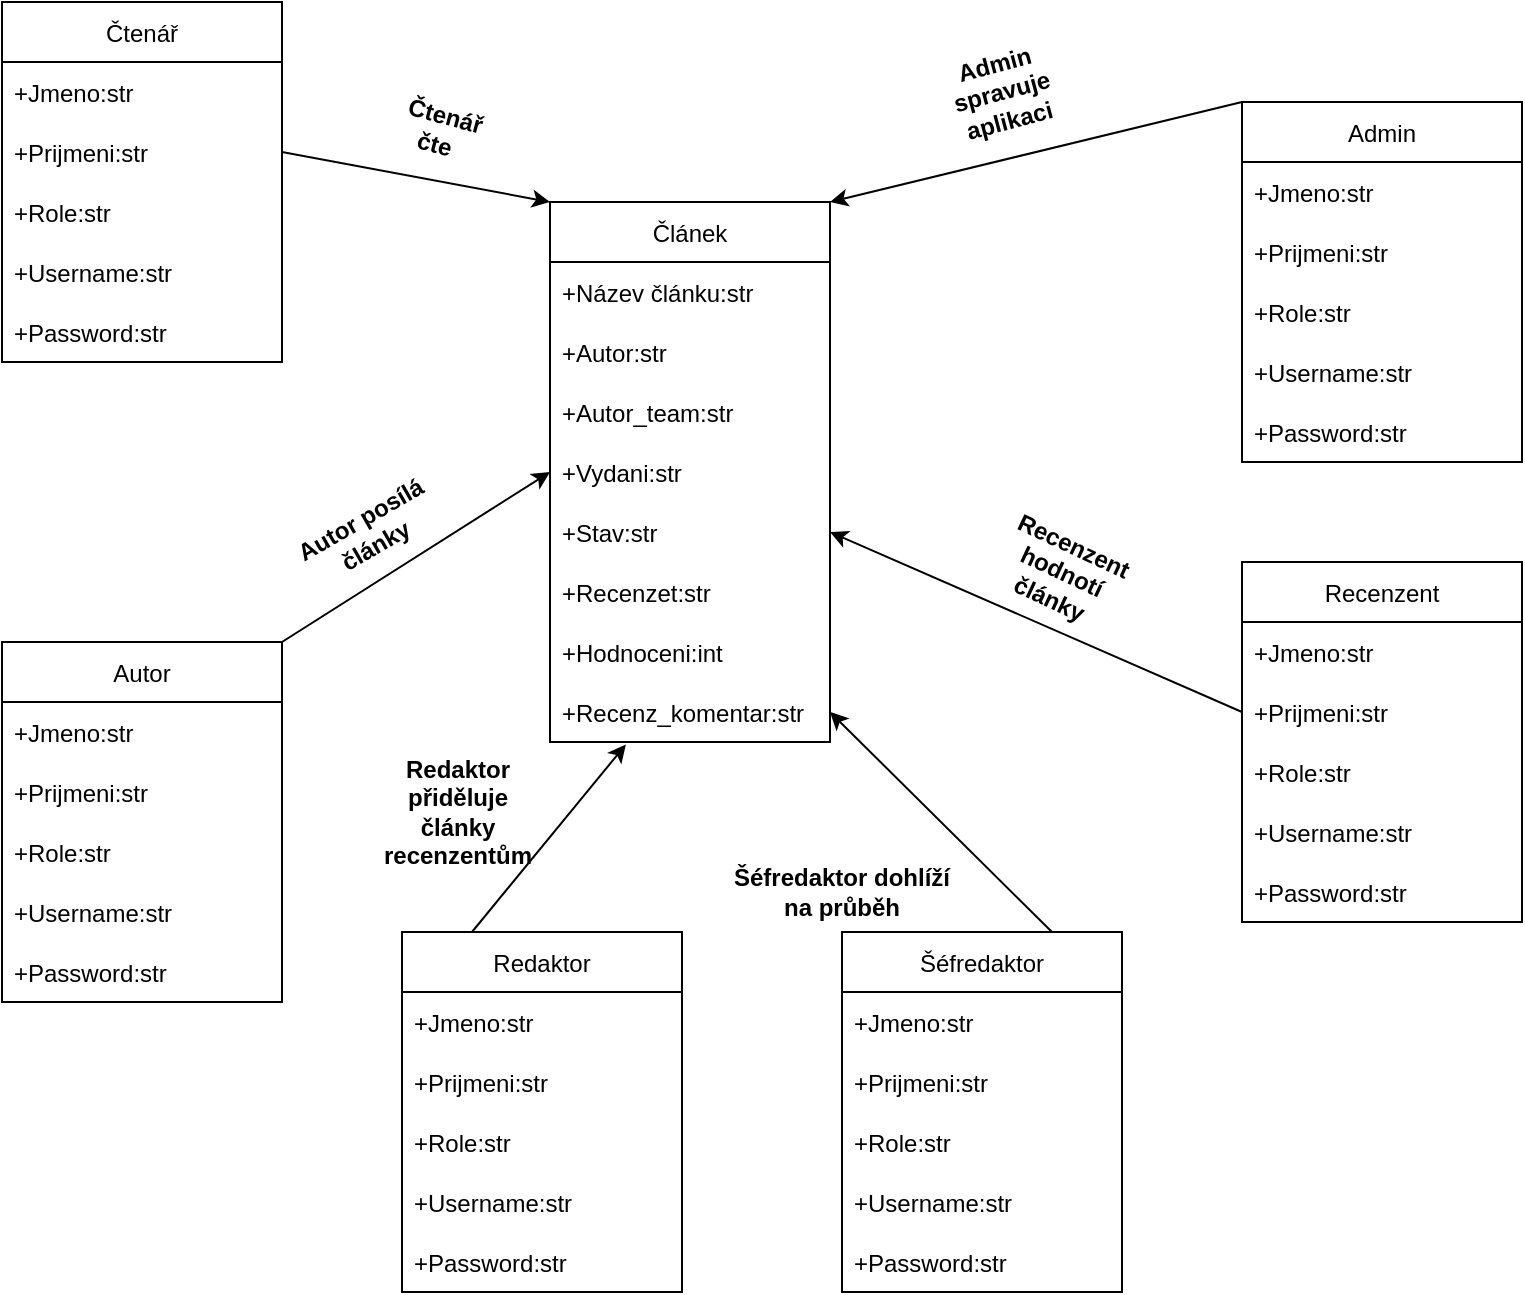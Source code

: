 <mxfile version="20.4.2" type="device"><diagram id="V0s9yAcGGpxQ9MRDgGzP" name="Stránka-1"><mxGraphModel dx="1021" dy="567" grid="1" gridSize="10" guides="1" tooltips="1" connect="1" arrows="1" fold="1" page="1" pageScale="1" pageWidth="827" pageHeight="1169" math="0" shadow="0"><root><mxCell id="0"/><mxCell id="1" parent="0"/><mxCell id="n3gCZiVAc4pJuo4W03yW-1" value="Článek" style="swimlane;fontStyle=0;childLayout=stackLayout;horizontal=1;startSize=30;horizontalStack=0;resizeParent=1;resizeParentMax=0;resizeLast=0;collapsible=1;marginBottom=0;" vertex="1" parent="1"><mxGeometry x="274" y="130" width="140" height="270" as="geometry"><mxRectangle x="274" y="130" width="60" height="30" as="alternateBounds"/></mxGeometry></mxCell><mxCell id="n3gCZiVAc4pJuo4W03yW-2" value="+Název článku:str" style="text;strokeColor=none;fillColor=none;align=left;verticalAlign=middle;spacingLeft=4;spacingRight=4;overflow=hidden;points=[[0,0.5],[1,0.5]];portConstraint=eastwest;rotatable=0;" vertex="1" parent="n3gCZiVAc4pJuo4W03yW-1"><mxGeometry y="30" width="140" height="30" as="geometry"/></mxCell><mxCell id="n3gCZiVAc4pJuo4W03yW-3" value="+Autor:str" style="text;strokeColor=none;fillColor=none;align=left;verticalAlign=middle;spacingLeft=4;spacingRight=4;overflow=hidden;points=[[0,0.5],[1,0.5]];portConstraint=eastwest;rotatable=0;" vertex="1" parent="n3gCZiVAc4pJuo4W03yW-1"><mxGeometry y="60" width="140" height="30" as="geometry"/></mxCell><mxCell id="n3gCZiVAc4pJuo4W03yW-4" value="+Autor_team:str" style="text;strokeColor=none;fillColor=none;align=left;verticalAlign=middle;spacingLeft=4;spacingRight=4;overflow=hidden;points=[[0,0.5],[1,0.5]];portConstraint=eastwest;rotatable=0;" vertex="1" parent="n3gCZiVAc4pJuo4W03yW-1"><mxGeometry y="90" width="140" height="30" as="geometry"/></mxCell><mxCell id="n3gCZiVAc4pJuo4W03yW-5" value="+Vydani:str" style="text;strokeColor=none;fillColor=none;align=left;verticalAlign=middle;spacingLeft=4;spacingRight=4;overflow=hidden;points=[[0,0.5],[1,0.5]];portConstraint=eastwest;rotatable=0;" vertex="1" parent="n3gCZiVAc4pJuo4W03yW-1"><mxGeometry y="120" width="140" height="30" as="geometry"/></mxCell><mxCell id="n3gCZiVAc4pJuo4W03yW-6" value="+Stav:str" style="text;strokeColor=none;fillColor=none;align=left;verticalAlign=middle;spacingLeft=4;spacingRight=4;overflow=hidden;points=[[0,0.5],[1,0.5]];portConstraint=eastwest;rotatable=0;" vertex="1" parent="n3gCZiVAc4pJuo4W03yW-1"><mxGeometry y="150" width="140" height="30" as="geometry"/></mxCell><mxCell id="n3gCZiVAc4pJuo4W03yW-7" value="+Recenzet:str" style="text;strokeColor=none;fillColor=none;align=left;verticalAlign=middle;spacingLeft=4;spacingRight=4;overflow=hidden;points=[[0,0.5],[1,0.5]];portConstraint=eastwest;rotatable=0;" vertex="1" parent="n3gCZiVAc4pJuo4W03yW-1"><mxGeometry y="180" width="140" height="30" as="geometry"/></mxCell><mxCell id="n3gCZiVAc4pJuo4W03yW-8" value="+Hodnoceni:int" style="text;strokeColor=none;fillColor=none;align=left;verticalAlign=middle;spacingLeft=4;spacingRight=4;overflow=hidden;points=[[0,0.5],[1,0.5]];portConstraint=eastwest;rotatable=0;" vertex="1" parent="n3gCZiVAc4pJuo4W03yW-1"><mxGeometry y="210" width="140" height="30" as="geometry"/></mxCell><mxCell id="n3gCZiVAc4pJuo4W03yW-9" value="+Recenz_komentar:str" style="text;strokeColor=none;fillColor=none;align=left;verticalAlign=middle;spacingLeft=4;spacingRight=4;overflow=hidden;points=[[0,0.5],[1,0.5]];portConstraint=eastwest;rotatable=0;" vertex="1" parent="n3gCZiVAc4pJuo4W03yW-1"><mxGeometry y="240" width="140" height="30" as="geometry"/></mxCell><mxCell id="n3gCZiVAc4pJuo4W03yW-10" value="Čtenář" style="swimlane;fontStyle=0;childLayout=stackLayout;horizontal=1;startSize=30;horizontalStack=0;resizeParent=1;resizeParentMax=0;resizeLast=0;collapsible=1;marginBottom=0;" vertex="1" parent="1"><mxGeometry y="30" width="140" height="180" as="geometry"/></mxCell><mxCell id="n3gCZiVAc4pJuo4W03yW-11" value="+Jmeno:str" style="text;strokeColor=none;fillColor=none;align=left;verticalAlign=middle;spacingLeft=4;spacingRight=4;overflow=hidden;points=[[0,0.5],[1,0.5]];portConstraint=eastwest;rotatable=0;" vertex="1" parent="n3gCZiVAc4pJuo4W03yW-10"><mxGeometry y="30" width="140" height="30" as="geometry"/></mxCell><mxCell id="n3gCZiVAc4pJuo4W03yW-12" value="+Prijmeni:str" style="text;strokeColor=none;fillColor=none;align=left;verticalAlign=middle;spacingLeft=4;spacingRight=4;overflow=hidden;points=[[0,0.5],[1,0.5]];portConstraint=eastwest;rotatable=0;" vertex="1" parent="n3gCZiVAc4pJuo4W03yW-10"><mxGeometry y="60" width="140" height="30" as="geometry"/></mxCell><mxCell id="n3gCZiVAc4pJuo4W03yW-13" value="+Role:str" style="text;strokeColor=none;fillColor=none;align=left;verticalAlign=middle;spacingLeft=4;spacingRight=4;overflow=hidden;points=[[0,0.5],[1,0.5]];portConstraint=eastwest;rotatable=0;" vertex="1" parent="n3gCZiVAc4pJuo4W03yW-10"><mxGeometry y="90" width="140" height="30" as="geometry"/></mxCell><mxCell id="n3gCZiVAc4pJuo4W03yW-14" value="+Username:str" style="text;strokeColor=none;fillColor=none;align=left;verticalAlign=middle;spacingLeft=4;spacingRight=4;overflow=hidden;points=[[0,0.5],[1,0.5]];portConstraint=eastwest;rotatable=0;" vertex="1" parent="n3gCZiVAc4pJuo4W03yW-10"><mxGeometry y="120" width="140" height="30" as="geometry"/></mxCell><mxCell id="n3gCZiVAc4pJuo4W03yW-15" value="+Password:str" style="text;strokeColor=none;fillColor=none;align=left;verticalAlign=middle;spacingLeft=4;spacingRight=4;overflow=hidden;points=[[0,0.5],[1,0.5]];portConstraint=eastwest;rotatable=0;" vertex="1" parent="n3gCZiVAc4pJuo4W03yW-10"><mxGeometry y="150" width="140" height="30" as="geometry"/></mxCell><mxCell id="n3gCZiVAc4pJuo4W03yW-16" value="Autor" style="swimlane;fontStyle=0;childLayout=stackLayout;horizontal=1;startSize=30;horizontalStack=0;resizeParent=1;resizeParentMax=0;resizeLast=0;collapsible=1;marginBottom=0;" vertex="1" parent="1"><mxGeometry y="350" width="140" height="180" as="geometry"/></mxCell><mxCell id="n3gCZiVAc4pJuo4W03yW-17" value="+Jmeno:str" style="text;strokeColor=none;fillColor=none;align=left;verticalAlign=middle;spacingLeft=4;spacingRight=4;overflow=hidden;points=[[0,0.5],[1,0.5]];portConstraint=eastwest;rotatable=0;" vertex="1" parent="n3gCZiVAc4pJuo4W03yW-16"><mxGeometry y="30" width="140" height="30" as="geometry"/></mxCell><mxCell id="n3gCZiVAc4pJuo4W03yW-18" value="+Prijmeni:str" style="text;strokeColor=none;fillColor=none;align=left;verticalAlign=middle;spacingLeft=4;spacingRight=4;overflow=hidden;points=[[0,0.5],[1,0.5]];portConstraint=eastwest;rotatable=0;" vertex="1" parent="n3gCZiVAc4pJuo4W03yW-16"><mxGeometry y="60" width="140" height="30" as="geometry"/></mxCell><mxCell id="n3gCZiVAc4pJuo4W03yW-19" value="+Role:str" style="text;strokeColor=none;fillColor=none;align=left;verticalAlign=middle;spacingLeft=4;spacingRight=4;overflow=hidden;points=[[0,0.5],[1,0.5]];portConstraint=eastwest;rotatable=0;" vertex="1" parent="n3gCZiVAc4pJuo4W03yW-16"><mxGeometry y="90" width="140" height="30" as="geometry"/></mxCell><mxCell id="n3gCZiVAc4pJuo4W03yW-20" value="+Username:str" style="text;strokeColor=none;fillColor=none;align=left;verticalAlign=middle;spacingLeft=4;spacingRight=4;overflow=hidden;points=[[0,0.5],[1,0.5]];portConstraint=eastwest;rotatable=0;" vertex="1" parent="n3gCZiVAc4pJuo4W03yW-16"><mxGeometry y="120" width="140" height="30" as="geometry"/></mxCell><mxCell id="n3gCZiVAc4pJuo4W03yW-21" value="+Password:str" style="text;strokeColor=none;fillColor=none;align=left;verticalAlign=middle;spacingLeft=4;spacingRight=4;overflow=hidden;points=[[0,0.5],[1,0.5]];portConstraint=eastwest;rotatable=0;" vertex="1" parent="n3gCZiVAc4pJuo4W03yW-16"><mxGeometry y="150" width="140" height="30" as="geometry"/></mxCell><mxCell id="n3gCZiVAc4pJuo4W03yW-22" value="Redaktor" style="swimlane;fontStyle=0;childLayout=stackLayout;horizontal=1;startSize=30;horizontalStack=0;resizeParent=1;resizeParentMax=0;resizeLast=0;collapsible=1;marginBottom=0;" vertex="1" parent="1"><mxGeometry x="200" y="495" width="140" height="180" as="geometry"/></mxCell><mxCell id="n3gCZiVAc4pJuo4W03yW-23" value="+Jmeno:str" style="text;strokeColor=none;fillColor=none;align=left;verticalAlign=middle;spacingLeft=4;spacingRight=4;overflow=hidden;points=[[0,0.5],[1,0.5]];portConstraint=eastwest;rotatable=0;" vertex="1" parent="n3gCZiVAc4pJuo4W03yW-22"><mxGeometry y="30" width="140" height="30" as="geometry"/></mxCell><mxCell id="n3gCZiVAc4pJuo4W03yW-24" value="+Prijmeni:str" style="text;strokeColor=none;fillColor=none;align=left;verticalAlign=middle;spacingLeft=4;spacingRight=4;overflow=hidden;points=[[0,0.5],[1,0.5]];portConstraint=eastwest;rotatable=0;" vertex="1" parent="n3gCZiVAc4pJuo4W03yW-22"><mxGeometry y="60" width="140" height="30" as="geometry"/></mxCell><mxCell id="n3gCZiVAc4pJuo4W03yW-25" value="+Role:str" style="text;strokeColor=none;fillColor=none;align=left;verticalAlign=middle;spacingLeft=4;spacingRight=4;overflow=hidden;points=[[0,0.5],[1,0.5]];portConstraint=eastwest;rotatable=0;" vertex="1" parent="n3gCZiVAc4pJuo4W03yW-22"><mxGeometry y="90" width="140" height="30" as="geometry"/></mxCell><mxCell id="n3gCZiVAc4pJuo4W03yW-26" value="+Username:str" style="text;strokeColor=none;fillColor=none;align=left;verticalAlign=middle;spacingLeft=4;spacingRight=4;overflow=hidden;points=[[0,0.5],[1,0.5]];portConstraint=eastwest;rotatable=0;" vertex="1" parent="n3gCZiVAc4pJuo4W03yW-22"><mxGeometry y="120" width="140" height="30" as="geometry"/></mxCell><mxCell id="n3gCZiVAc4pJuo4W03yW-27" value="+Password:str" style="text;strokeColor=none;fillColor=none;align=left;verticalAlign=middle;spacingLeft=4;spacingRight=4;overflow=hidden;points=[[0,0.5],[1,0.5]];portConstraint=eastwest;rotatable=0;" vertex="1" parent="n3gCZiVAc4pJuo4W03yW-22"><mxGeometry y="150" width="140" height="30" as="geometry"/></mxCell><mxCell id="n3gCZiVAc4pJuo4W03yW-28" value="Šéfredaktor" style="swimlane;fontStyle=0;childLayout=stackLayout;horizontal=1;startSize=30;horizontalStack=0;resizeParent=1;resizeParentMax=0;resizeLast=0;collapsible=1;marginBottom=0;" vertex="1" parent="1"><mxGeometry x="420" y="495" width="140" height="180" as="geometry"/></mxCell><mxCell id="n3gCZiVAc4pJuo4W03yW-29" value="+Jmeno:str" style="text;strokeColor=none;fillColor=none;align=left;verticalAlign=middle;spacingLeft=4;spacingRight=4;overflow=hidden;points=[[0,0.5],[1,0.5]];portConstraint=eastwest;rotatable=0;" vertex="1" parent="n3gCZiVAc4pJuo4W03yW-28"><mxGeometry y="30" width="140" height="30" as="geometry"/></mxCell><mxCell id="n3gCZiVAc4pJuo4W03yW-30" value="+Prijmeni:str" style="text;strokeColor=none;fillColor=none;align=left;verticalAlign=middle;spacingLeft=4;spacingRight=4;overflow=hidden;points=[[0,0.5],[1,0.5]];portConstraint=eastwest;rotatable=0;" vertex="1" parent="n3gCZiVAc4pJuo4W03yW-28"><mxGeometry y="60" width="140" height="30" as="geometry"/></mxCell><mxCell id="n3gCZiVAc4pJuo4W03yW-31" value="+Role:str" style="text;strokeColor=none;fillColor=none;align=left;verticalAlign=middle;spacingLeft=4;spacingRight=4;overflow=hidden;points=[[0,0.5],[1,0.5]];portConstraint=eastwest;rotatable=0;" vertex="1" parent="n3gCZiVAc4pJuo4W03yW-28"><mxGeometry y="90" width="140" height="30" as="geometry"/></mxCell><mxCell id="n3gCZiVAc4pJuo4W03yW-32" value="+Username:str" style="text;strokeColor=none;fillColor=none;align=left;verticalAlign=middle;spacingLeft=4;spacingRight=4;overflow=hidden;points=[[0,0.5],[1,0.5]];portConstraint=eastwest;rotatable=0;" vertex="1" parent="n3gCZiVAc4pJuo4W03yW-28"><mxGeometry y="120" width="140" height="30" as="geometry"/></mxCell><mxCell id="n3gCZiVAc4pJuo4W03yW-33" value="+Password:str" style="text;strokeColor=none;fillColor=none;align=left;verticalAlign=middle;spacingLeft=4;spacingRight=4;overflow=hidden;points=[[0,0.5],[1,0.5]];portConstraint=eastwest;rotatable=0;" vertex="1" parent="n3gCZiVAc4pJuo4W03yW-28"><mxGeometry y="150" width="140" height="30" as="geometry"/></mxCell><mxCell id="n3gCZiVAc4pJuo4W03yW-34" value="Recenzent" style="swimlane;fontStyle=0;childLayout=stackLayout;horizontal=1;startSize=30;horizontalStack=0;resizeParent=1;resizeParentMax=0;resizeLast=0;collapsible=1;marginBottom=0;" vertex="1" parent="1"><mxGeometry x="620" y="310" width="140" height="180" as="geometry"/></mxCell><mxCell id="n3gCZiVAc4pJuo4W03yW-35" value="+Jmeno:str" style="text;strokeColor=none;fillColor=none;align=left;verticalAlign=middle;spacingLeft=4;spacingRight=4;overflow=hidden;points=[[0,0.5],[1,0.5]];portConstraint=eastwest;rotatable=0;" vertex="1" parent="n3gCZiVAc4pJuo4W03yW-34"><mxGeometry y="30" width="140" height="30" as="geometry"/></mxCell><mxCell id="n3gCZiVAc4pJuo4W03yW-36" value="+Prijmeni:str" style="text;strokeColor=none;fillColor=none;align=left;verticalAlign=middle;spacingLeft=4;spacingRight=4;overflow=hidden;points=[[0,0.5],[1,0.5]];portConstraint=eastwest;rotatable=0;" vertex="1" parent="n3gCZiVAc4pJuo4W03yW-34"><mxGeometry y="60" width="140" height="30" as="geometry"/></mxCell><mxCell id="n3gCZiVAc4pJuo4W03yW-37" value="+Role:str" style="text;strokeColor=none;fillColor=none;align=left;verticalAlign=middle;spacingLeft=4;spacingRight=4;overflow=hidden;points=[[0,0.5],[1,0.5]];portConstraint=eastwest;rotatable=0;" vertex="1" parent="n3gCZiVAc4pJuo4W03yW-34"><mxGeometry y="90" width="140" height="30" as="geometry"/></mxCell><mxCell id="n3gCZiVAc4pJuo4W03yW-38" value="+Username:str" style="text;strokeColor=none;fillColor=none;align=left;verticalAlign=middle;spacingLeft=4;spacingRight=4;overflow=hidden;points=[[0,0.5],[1,0.5]];portConstraint=eastwest;rotatable=0;" vertex="1" parent="n3gCZiVAc4pJuo4W03yW-34"><mxGeometry y="120" width="140" height="30" as="geometry"/></mxCell><mxCell id="n3gCZiVAc4pJuo4W03yW-39" value="+Password:str" style="text;strokeColor=none;fillColor=none;align=left;verticalAlign=middle;spacingLeft=4;spacingRight=4;overflow=hidden;points=[[0,0.5],[1,0.5]];portConstraint=eastwest;rotatable=0;" vertex="1" parent="n3gCZiVAc4pJuo4W03yW-34"><mxGeometry y="150" width="140" height="30" as="geometry"/></mxCell><mxCell id="n3gCZiVAc4pJuo4W03yW-40" value="Admin" style="swimlane;fontStyle=0;childLayout=stackLayout;horizontal=1;startSize=30;horizontalStack=0;resizeParent=1;resizeParentMax=0;resizeLast=0;collapsible=1;marginBottom=0;" vertex="1" parent="1"><mxGeometry x="620" y="80" width="140" height="180" as="geometry"/></mxCell><mxCell id="n3gCZiVAc4pJuo4W03yW-41" value="+Jmeno:str" style="text;strokeColor=none;fillColor=none;align=left;verticalAlign=middle;spacingLeft=4;spacingRight=4;overflow=hidden;points=[[0,0.5],[1,0.5]];portConstraint=eastwest;rotatable=0;" vertex="1" parent="n3gCZiVAc4pJuo4W03yW-40"><mxGeometry y="30" width="140" height="30" as="geometry"/></mxCell><mxCell id="n3gCZiVAc4pJuo4W03yW-42" value="+Prijmeni:str" style="text;strokeColor=none;fillColor=none;align=left;verticalAlign=middle;spacingLeft=4;spacingRight=4;overflow=hidden;points=[[0,0.5],[1,0.5]];portConstraint=eastwest;rotatable=0;" vertex="1" parent="n3gCZiVAc4pJuo4W03yW-40"><mxGeometry y="60" width="140" height="30" as="geometry"/></mxCell><mxCell id="n3gCZiVAc4pJuo4W03yW-43" value="+Role:str" style="text;strokeColor=none;fillColor=none;align=left;verticalAlign=middle;spacingLeft=4;spacingRight=4;overflow=hidden;points=[[0,0.5],[1,0.5]];portConstraint=eastwest;rotatable=0;" vertex="1" parent="n3gCZiVAc4pJuo4W03yW-40"><mxGeometry y="90" width="140" height="30" as="geometry"/></mxCell><mxCell id="n3gCZiVAc4pJuo4W03yW-44" value="+Username:str" style="text;strokeColor=none;fillColor=none;align=left;verticalAlign=middle;spacingLeft=4;spacingRight=4;overflow=hidden;points=[[0,0.5],[1,0.5]];portConstraint=eastwest;rotatable=0;" vertex="1" parent="n3gCZiVAc4pJuo4W03yW-40"><mxGeometry y="120" width="140" height="30" as="geometry"/></mxCell><mxCell id="n3gCZiVAc4pJuo4W03yW-45" value="+Password:str" style="text;strokeColor=none;fillColor=none;align=left;verticalAlign=middle;spacingLeft=4;spacingRight=4;overflow=hidden;points=[[0,0.5],[1,0.5]];portConstraint=eastwest;rotatable=0;" vertex="1" parent="n3gCZiVAc4pJuo4W03yW-40"><mxGeometry y="150" width="140" height="30" as="geometry"/></mxCell><mxCell id="n3gCZiVAc4pJuo4W03yW-46" value="" style="endArrow=classic;html=1;rounded=0;exitX=1;exitY=0.5;exitDx=0;exitDy=0;entryX=0;entryY=0;entryDx=0;entryDy=0;" edge="1" parent="1" source="n3gCZiVAc4pJuo4W03yW-12" target="n3gCZiVAc4pJuo4W03yW-1"><mxGeometry width="50" height="50" relative="1" as="geometry"><mxPoint x="400" y="270" as="sourcePoint"/><mxPoint x="450" y="220" as="targetPoint"/></mxGeometry></mxCell><mxCell id="n3gCZiVAc4pJuo4W03yW-47" value="Čtenář čte&amp;nbsp;" style="text;html=1;strokeColor=none;fillColor=none;align=center;verticalAlign=middle;whiteSpace=wrap;rounded=0;rotation=15;fontStyle=1" vertex="1" parent="1"><mxGeometry x="190" y="79" width="60" height="30" as="geometry"/></mxCell><mxCell id="n3gCZiVAc4pJuo4W03yW-48" value="" style="endArrow=classic;html=1;rounded=0;entryX=0;entryY=0.5;entryDx=0;entryDy=0;exitX=1;exitY=0;exitDx=0;exitDy=0;" edge="1" parent="1" source="n3gCZiVAc4pJuo4W03yW-16" target="n3gCZiVAc4pJuo4W03yW-5"><mxGeometry width="50" height="50" relative="1" as="geometry"><mxPoint x="160" y="370" as="sourcePoint"/><mxPoint x="210" y="320" as="targetPoint"/></mxGeometry></mxCell><mxCell id="n3gCZiVAc4pJuo4W03yW-49" value="&lt;b&gt;Autor posílá články&lt;br&gt;&lt;/b&gt;" style="text;html=1;strokeColor=none;fillColor=none;align=center;verticalAlign=middle;whiteSpace=wrap;rounded=0;rotation=-30;" vertex="1" parent="1"><mxGeometry x="137.99" y="280" width="90" height="30" as="geometry"/></mxCell><mxCell id="n3gCZiVAc4pJuo4W03yW-50" value="" style="endArrow=classic;html=1;rounded=0;exitX=0.25;exitY=0;exitDx=0;exitDy=0;entryX=0.271;entryY=1.041;entryDx=0;entryDy=0;entryPerimeter=0;" edge="1" parent="1" source="n3gCZiVAc4pJuo4W03yW-22" target="n3gCZiVAc4pJuo4W03yW-9"><mxGeometry width="50" height="50" relative="1" as="geometry"><mxPoint x="400" y="380" as="sourcePoint"/><mxPoint x="450" y="330" as="targetPoint"/></mxGeometry></mxCell><mxCell id="n3gCZiVAc4pJuo4W03yW-51" value="&lt;b&gt;Redaktor přiděluje články recenzentům&lt;/b&gt;" style="text;html=1;strokeColor=none;fillColor=none;align=center;verticalAlign=middle;whiteSpace=wrap;rounded=0;" vertex="1" parent="1"><mxGeometry x="182" y="409" width="92" height="51" as="geometry"/></mxCell><mxCell id="n3gCZiVAc4pJuo4W03yW-52" value="" style="endArrow=classic;html=1;rounded=0;exitX=0.75;exitY=0;exitDx=0;exitDy=0;entryX=1;entryY=0.5;entryDx=0;entryDy=0;" edge="1" parent="1" source="n3gCZiVAc4pJuo4W03yW-28" target="n3gCZiVAc4pJuo4W03yW-9"><mxGeometry width="50" height="50" relative="1" as="geometry"><mxPoint x="400" y="470" as="sourcePoint"/><mxPoint x="450" y="420" as="targetPoint"/></mxGeometry></mxCell><mxCell id="n3gCZiVAc4pJuo4W03yW-53" value="&lt;b&gt;Šéfredaktor dohlíží na průběh&lt;/b&gt;" style="text;html=1;strokeColor=none;fillColor=none;align=center;verticalAlign=middle;whiteSpace=wrap;rounded=0;" vertex="1" parent="1"><mxGeometry x="360" y="460" width="120" height="30" as="geometry"/></mxCell><mxCell id="n3gCZiVAc4pJuo4W03yW-54" value="" style="endArrow=classic;html=1;rounded=0;exitX=0;exitY=0.5;exitDx=0;exitDy=0;entryX=1;entryY=0.5;entryDx=0;entryDy=0;" edge="1" parent="1" source="n3gCZiVAc4pJuo4W03yW-36" target="n3gCZiVAc4pJuo4W03yW-6"><mxGeometry width="50" height="50" relative="1" as="geometry"><mxPoint x="400" y="350" as="sourcePoint"/><mxPoint x="450" y="300" as="targetPoint"/></mxGeometry></mxCell><mxCell id="n3gCZiVAc4pJuo4W03yW-55" value="&lt;b&gt;Recenzent hodnotí články&lt;/b&gt;" style="text;html=1;strokeColor=none;fillColor=none;align=center;verticalAlign=middle;whiteSpace=wrap;rounded=0;rotation=25;" vertex="1" parent="1"><mxGeometry x="500" y="300" width="60" height="30" as="geometry"/></mxCell><mxCell id="n3gCZiVAc4pJuo4W03yW-56" value="" style="endArrow=classic;html=1;rounded=0;exitX=0;exitY=0;exitDx=0;exitDy=0;entryX=1;entryY=0;entryDx=0;entryDy=0;" edge="1" parent="1" source="n3gCZiVAc4pJuo4W03yW-40" target="n3gCZiVAc4pJuo4W03yW-1"><mxGeometry width="50" height="50" relative="1" as="geometry"><mxPoint x="400" y="340" as="sourcePoint"/><mxPoint x="450" y="290" as="targetPoint"/></mxGeometry></mxCell><mxCell id="n3gCZiVAc4pJuo4W03yW-57" value="&lt;b&gt;Admin spravuje aplikaci&lt;/b&gt;" style="text;html=1;strokeColor=none;fillColor=none;align=center;verticalAlign=middle;whiteSpace=wrap;rounded=0;rotation=-15;" vertex="1" parent="1"><mxGeometry x="470" y="60" width="60" height="30" as="geometry"/></mxCell></root></mxGraphModel></diagram></mxfile>